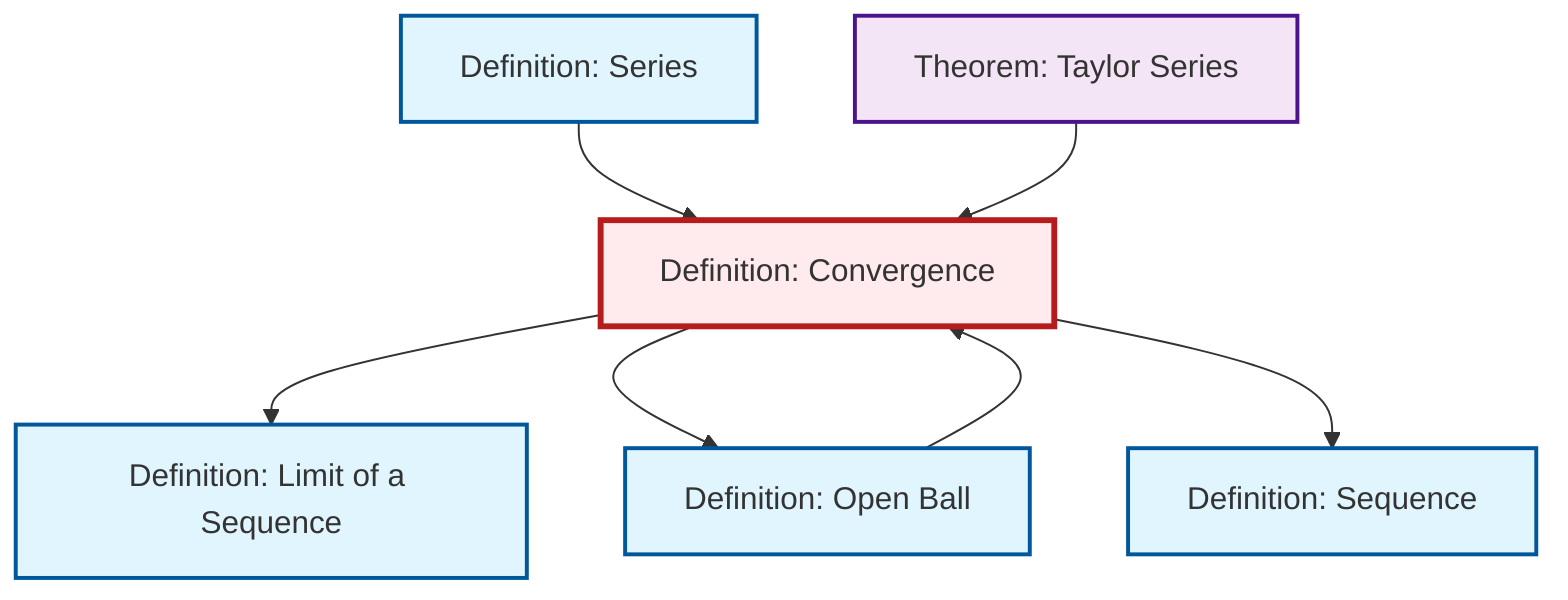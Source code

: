 graph TD
    classDef definition fill:#e1f5fe,stroke:#01579b,stroke-width:2px
    classDef theorem fill:#f3e5f5,stroke:#4a148c,stroke-width:2px
    classDef axiom fill:#fff3e0,stroke:#e65100,stroke-width:2px
    classDef example fill:#e8f5e9,stroke:#1b5e20,stroke-width:2px
    classDef current fill:#ffebee,stroke:#b71c1c,stroke-width:3px
    def-sequence["Definition: Sequence"]:::definition
    def-convergence["Definition: Convergence"]:::definition
    def-limit["Definition: Limit of a Sequence"]:::definition
    thm-taylor-series["Theorem: Taylor Series"]:::theorem
    def-open-ball["Definition: Open Ball"]:::definition
    def-series["Definition: Series"]:::definition
    def-convergence --> def-limit
    def-convergence --> def-open-ball
    def-convergence --> def-sequence
    def-series --> def-convergence
    def-open-ball --> def-convergence
    thm-taylor-series --> def-convergence
    class def-convergence current